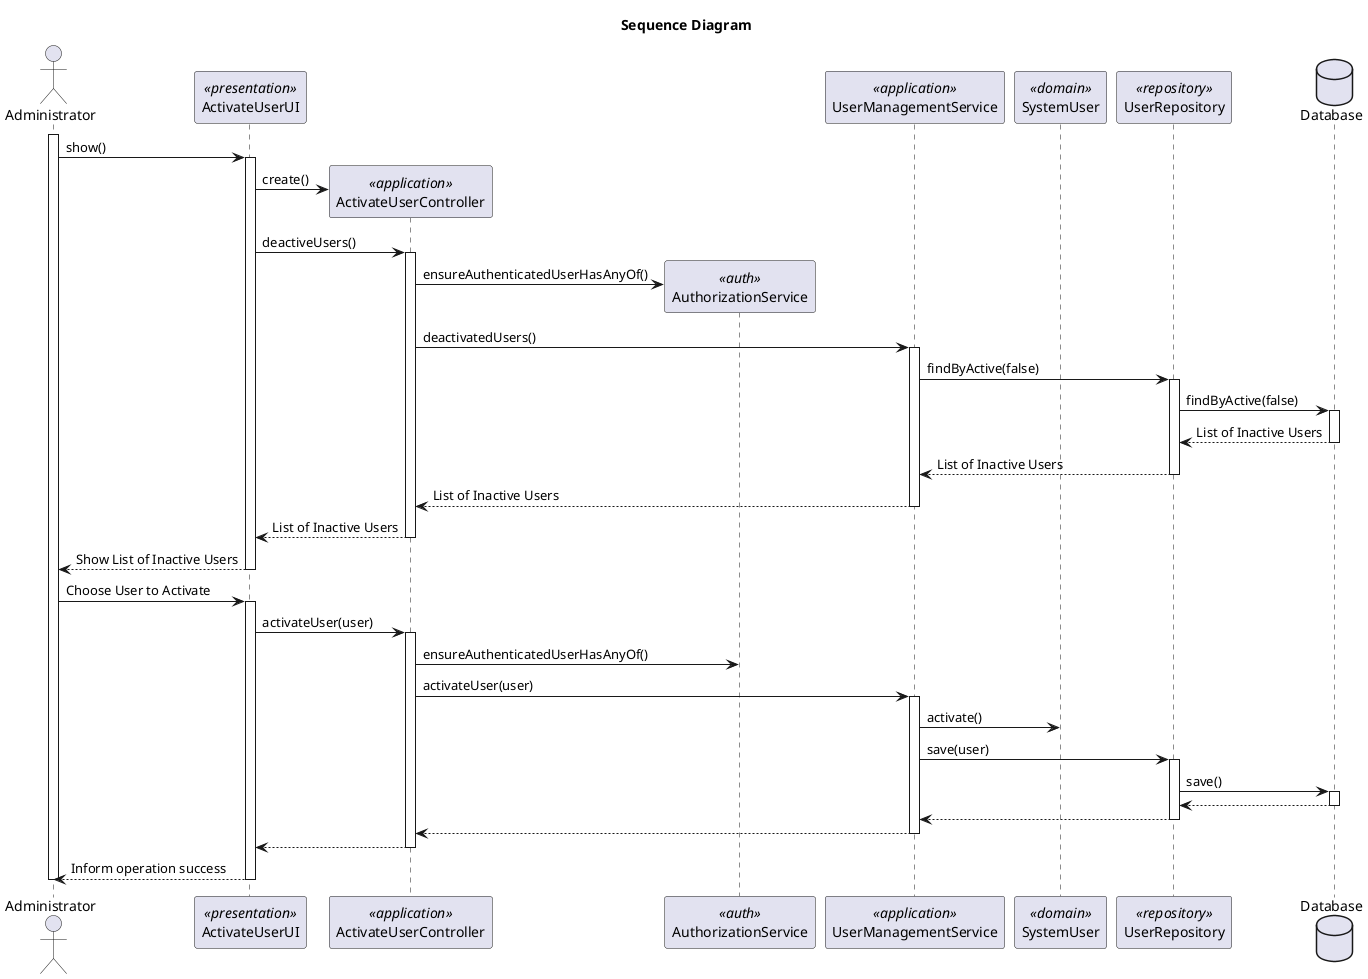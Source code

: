 @startuml
title Sequence Diagram

actor Administrator
participant "ActivateUserUI" as UI <<presentation>>
participant "ActivateUserController" as Controller <<application>>
participant "AuthorizationService" as AuthorizationService <<auth>>
participant "UserManagementService" as UserManagementService <<application>>
participant "SystemUser" as SystemUser <<domain>>
participant "UserRepository" as UserRepository <<repository>>
database "Database" as Database

activate Administrator

Administrator -> UI: show()
    activate UI

UI -> Controller** : create()

UI -> Controller: deactiveUsers()
    activate Controller

        Controller -> AuthorizationService** : ensureAuthenticatedUserHasAnyOf()

        Controller -> UserManagementService: deactivatedUsers()
            activate UserManagementService

                UserManagementService -> UserRepository: findByActive(false)
                    activate UserRepository

                        UserRepository -> Database:  findByActive(false)
                            activate Database

                                Database --> UserRepository: List of Inactive Users
                            deactivate Database
                        UserRepository --> UserManagementService: List of Inactive Users
                    deactivate UserRepository


                UserManagementService --> Controller: List of Inactive Users
            deactivate UserManagementService

        Controller --> UI: List of Inactive Users
    deactivate Controller

UI --> Administrator: Show List of Inactive Users
deactivate UI

Administrator -> UI: Choose User to Activate


    activate UI

        UI -> Controller : activateUser(user)
            activate Controller

                Controller -> AuthorizationService : ensureAuthenticatedUserHasAnyOf()

                Controller -> UserManagementService : activateUser(user)
                activate UserManagementService

                    UserManagementService -> SystemUser: activate()

                    UserManagementService -> UserRepository : save(user)

                    activate UserRepository

                             UserRepository -> Database : save()
                             activate Database

                                Database --> UserRepository
                             deactivate Database

                             UserRepository --> UserManagementService
                    deactivate UserRepository

                    UserManagementService --> Controller
                deactivate UserManagementService

                Controller --> UI
            deactivate Controller
        UI --> Administrator : Inform operation success
        deactivate UI
deactivate Administrator

@enduml
